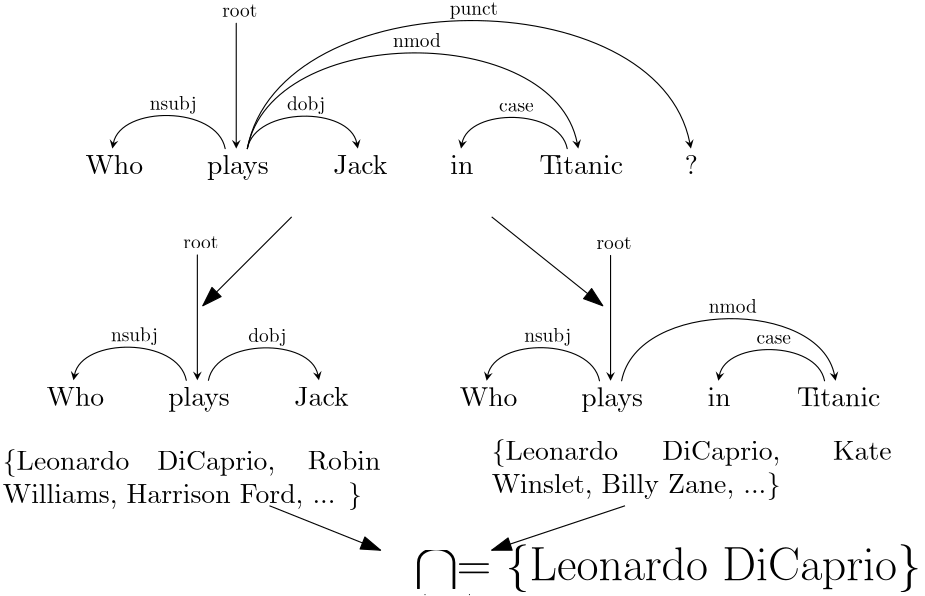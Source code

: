 <?xml version="1.0"?>
<!DOCTYPE ipe SYSTEM "ipe.dtd">
<ipe version="70107" creator="Ipe 7.1.10">
<info created="D:20160816214459" modified="D:20160816222625"/>
<ipestyle name="basic">
<symbol name="arrow/arc(spx)">
<path stroke="sym-stroke" fill="sym-stroke" pen="sym-pen">
0 0 m
-1 0.333 l
-1 -0.333 l
h
</path>
</symbol>
<symbol name="arrow/farc(spx)">
<path stroke="sym-stroke" fill="white" pen="sym-pen">
0 0 m
-1 0.333 l
-1 -0.333 l
h
</path>
</symbol>
<symbol name="arrow/ptarc(spx)">
<path stroke="sym-stroke" fill="sym-stroke" pen="sym-pen">
0 0 m
-1 0.333 l
-0.8 0 l
-1 -0.333 l
h
</path>
</symbol>
<symbol name="arrow/fptarc(spx)">
<path stroke="sym-stroke" fill="white" pen="sym-pen">
0 0 m
-1 0.333 l
-0.8 0 l
-1 -0.333 l
h
</path>
</symbol>
<symbol name="mark/circle(sx)" transformations="translations">
<path fill="sym-stroke">
0.6 0 0 0.6 0 0 e
0.4 0 0 0.4 0 0 e
</path>
</symbol>
<symbol name="mark/disk(sx)" transformations="translations">
<path fill="sym-stroke">
0.6 0 0 0.6 0 0 e
</path>
</symbol>
<symbol name="mark/fdisk(sfx)" transformations="translations">
<group>
<path fill="sym-fill">
0.5 0 0 0.5 0 0 e
</path>
<path fill="sym-stroke" fillrule="eofill">
0.6 0 0 0.6 0 0 e
0.4 0 0 0.4 0 0 e
</path>
</group>
</symbol>
<symbol name="mark/box(sx)" transformations="translations">
<path fill="sym-stroke" fillrule="eofill">
-0.6 -0.6 m
0.6 -0.6 l
0.6 0.6 l
-0.6 0.6 l
h
-0.4 -0.4 m
0.4 -0.4 l
0.4 0.4 l
-0.4 0.4 l
h
</path>
</symbol>
<symbol name="mark/square(sx)" transformations="translations">
<path fill="sym-stroke">
-0.6 -0.6 m
0.6 -0.6 l
0.6 0.6 l
-0.6 0.6 l
h
</path>
</symbol>
<symbol name="mark/fsquare(sfx)" transformations="translations">
<group>
<path fill="sym-fill">
-0.5 -0.5 m
0.5 -0.5 l
0.5 0.5 l
-0.5 0.5 l
h
</path>
<path fill="sym-stroke" fillrule="eofill">
-0.6 -0.6 m
0.6 -0.6 l
0.6 0.6 l
-0.6 0.6 l
h
-0.4 -0.4 m
0.4 -0.4 l
0.4 0.4 l
-0.4 0.4 l
h
</path>
</group>
</symbol>
<symbol name="mark/cross(sx)" transformations="translations">
<group>
<path fill="sym-stroke">
-0.43 -0.57 m
0.57 0.43 l
0.43 0.57 l
-0.57 -0.43 l
h
</path>
<path fill="sym-stroke">
-0.43 0.57 m
0.57 -0.43 l
0.43 -0.57 l
-0.57 0.43 l
h
</path>
</group>
</symbol>
<symbol name="arrow/fnormal(spx)">
<path stroke="sym-stroke" fill="white" pen="sym-pen">
0 0 m
-1 0.333 l
-1 -0.333 l
h
</path>
</symbol>
<symbol name="arrow/pointed(spx)">
<path stroke="sym-stroke" fill="sym-stroke" pen="sym-pen">
0 0 m
-1 0.333 l
-0.8 0 l
-1 -0.333 l
h
</path>
</symbol>
<symbol name="arrow/fpointed(spx)">
<path stroke="sym-stroke" fill="white" pen="sym-pen">
0 0 m
-1 0.333 l
-0.8 0 l
-1 -0.333 l
h
</path>
</symbol>
<symbol name="arrow/linear(spx)">
<path stroke="sym-stroke" pen="sym-pen">
-1 0.333 m
0 0 l
-1 -0.333 l
</path>
</symbol>
<symbol name="arrow/fdouble(spx)">
<path stroke="sym-stroke" fill="white" pen="sym-pen">
0 0 m
-1 0.333 l
-1 -0.333 l
h
-1 0 m
-2 0.333 l
-2 -0.333 l
h
</path>
</symbol>
<symbol name="arrow/double(spx)">
<path stroke="sym-stroke" fill="sym-stroke" pen="sym-pen">
0 0 m
-1 0.333 l
-1 -0.333 l
h
-1 0 m
-2 0.333 l
-2 -0.333 l
h
</path>
</symbol>
<pen name="heavier" value="0.8"/>
<pen name="fat" value="1.2"/>
<pen name="ultrafat" value="2"/>
<symbolsize name="large" value="5"/>
<symbolsize name="small" value="2"/>
<symbolsize name="tiny" value="1.1"/>
<arrowsize name="large" value="10"/>
<arrowsize name="small" value="5"/>
<arrowsize name="tiny" value="3"/>
<color name="red" value="1 0 0"/>
<color name="green" value="0 1 0"/>
<color name="blue" value="0 0 1"/>
<color name="yellow" value="1 1 0"/>
<color name="orange" value="1 0.647 0"/>
<color name="gold" value="1 0.843 0"/>
<color name="purple" value="0.627 0.125 0.941"/>
<color name="gray" value="0.745"/>
<color name="brown" value="0.647 0.165 0.165"/>
<color name="navy" value="0 0 0.502"/>
<color name="pink" value="1 0.753 0.796"/>
<color name="seagreen" value="0.18 0.545 0.341"/>
<color name="turquoise" value="0.251 0.878 0.816"/>
<color name="violet" value="0.933 0.51 0.933"/>
<color name="darkblue" value="0 0 0.545"/>
<color name="darkcyan" value="0 0.545 0.545"/>
<color name="darkgray" value="0.663"/>
<color name="darkgreen" value="0 0.392 0"/>
<color name="darkmagenta" value="0.545 0 0.545"/>
<color name="darkorange" value="1 0.549 0"/>
<color name="darkred" value="0.545 0 0"/>
<color name="lightblue" value="0.678 0.847 0.902"/>
<color name="lightcyan" value="0.878 1 1"/>
<color name="lightgray" value="0.827"/>
<color name="lightgreen" value="0.565 0.933 0.565"/>
<color name="lightyellow" value="1 1 0.878"/>
<dashstyle name="dashed" value="[4] 0"/>
<dashstyle name="dotted" value="[1 3] 0"/>
<dashstyle name="dash dotted" value="[4 2 1 2] 0"/>
<dashstyle name="dash dot dotted" value="[4 2 1 2 1 2] 0"/>
<textsize name="large" value="\large"/>
<textsize name="Large" value="\Large"/>
<textsize name="LARGE" value="\LARGE"/>
<textsize name="huge" value="\huge"/>
<textsize name="Huge" value="\Huge"/>
<textsize name="small" value="\small"/>
<textsize name="footnote" value="\footnotesize"/>
<textsize name="tiny" value="\tiny"/>
<textstyle name="center" begin="\begin{center}" end="\end{center}"/>
<textstyle name="itemize" begin="\begin{itemize}" end="\end{itemize}"/>
<textstyle name="item" begin="\begin{itemize}\item{}" end="\end{itemize}"/>
<gridsize name="4 pts" value="4"/>
<gridsize name="8 pts (~3 mm)" value="8"/>
<gridsize name="16 pts (~6 mm)" value="16"/>
<gridsize name="32 pts (~12 mm)" value="32"/>
<gridsize name="10 pts (~3.5 mm)" value="10"/>
<gridsize name="20 pts (~7 mm)" value="20"/>
<gridsize name="14 pts (~5 mm)" value="14"/>
<gridsize name="28 pts (~10 mm)" value="28"/>
<gridsize name="56 pts (~20 mm)" value="56"/>
<anglesize name="90 deg" value="90"/>
<anglesize name="60 deg" value="60"/>
<anglesize name="45 deg" value="45"/>
<anglesize name="30 deg" value="30"/>
<anglesize name="22.5 deg" value="22.5"/>
<opacity name="10%" value="0.1"/>
<opacity name="30%" value="0.3"/>
<opacity name="50%" value="0.5"/>
<opacity name="75%" value="0.75"/>
<tiling name="falling" angle="-60" step="4" width="1"/>
<tiling name="rising" angle="30" step="4" width="1"/>
</ipestyle>
<page>
<layer name="alpha"/>
<view layers="alpha" active="alpha"/>
<text layer="alpha" matrix="1 0 0 1 109.753 743.41" pos="0 0" stroke="0" type="label" width="20.756" height="6.918" depth="0" valign="baseline">Who</text>
<text matrix="1 0 0 1 153.529 743.41" pos="0 0" stroke="0" type="label" width="22.195" height="6.926" depth="1.93" valign="baseline">plays</text>
<text matrix="1 0 0 1 198.968 743.41" pos="0 0" stroke="0" type="label" width="19.51" height="6.918" depth="0" valign="baseline">Jack</text>
<text matrix="1 0 0 1 241.08 743.41" pos="0 0" stroke="0" type="label" width="8.302" height="6.654" depth="0" valign="baseline">in</text>
<text matrix="1 0 0 1 273.239 743.41" pos="0 0" stroke="0" type="label" width="7.195" height="6.808" depth="0" valign="baseline">T</text>
<text matrix="1 0 0 1 278.977 743.41" pos="0 0" stroke="0" type="label" width="24.353" height="6.654" depth="0" valign="baseline">itanic</text>
<text matrix="1 0 0 1 325.523 743.41" pos="0 0" stroke="0" type="label" width="4.705" height="6.918" depth="0" valign="baseline">?</text>
<path matrix="1 0 0 1 89.247 672.179" stroke="0" pen="0.398" cap="1">
70.8119 80.3967 m
67.7891 95.9473
33.2117 95.9473
30.5694 82.3542 c
</path>
<path matrix="1 0 0 1 89.247 672.179" fill="0" fillrule="wind">
30.1889 80.3967 m
32.3637 83.2243 l
30.5694 82.3542 l
29.2317 83.8331 l
</path>
<text matrix="0.7 0 0 0.7 132.948 766.592" pos="0 0" stroke="0" type="label" width="24.132" height="6.926" depth="1.93" valign="baseline">nsubj</text>
<path matrix="1 0 0 1 89.247 672.179" stroke="0" pen="0.398" cap="1">
78.7821 80.3967 m
81.743 95.6289
115.612 95.6289
118.193 82.3542 c
</path>
<path matrix="1 0 0 1 89.247 672.179" fill="0" fillrule="wind">
118.573 80.3967 m
119.53 83.8331 l
118.193 82.3542 l
116.398 83.2243 l
</path>
<text matrix="0.7 0 0 0.7 182.345 766.353" pos="0 0" stroke="0" type="label" width="19.649" height="6.926" depth="1.93" valign="baseline">dobj</text>
<path matrix="1 0 0 1 89.247 672.179" stroke="0" pen="0.398" cap="1">
78.7821 80.3967 m
87.6481 126.008
189.065 126.008
197.551 82.3542 c
</path>
<path matrix="1 0 0 1 89.247 672.179" fill="0" fillrule="wind">
197.931 80.3967 m
198.888 83.8331 l
197.551 82.3542 l
195.756 83.2243 l
</path>
<text matrix="0.7 0 0 0.7 220.454 789.137" pos="0 0" stroke="0" type="label" width="24.63" height="6.918" depth="0" valign="baseline">nmod</text>
<path matrix="1 0 0 1 89.247 672.179" stroke="0" pen="0.398" cap="1">
193.946 80.3967 m
191.101 95.0339
158.554 95.0339
156.09 82.3542 c
</path>
<path matrix="1 0 0 1 89.247 672.179" fill="0" fillrule="wind">
155.709 80.3967 m
157.884 83.2243 l
156.09 82.3542 l
154.752 83.8331 l
</path>
<text matrix="0.7 0 0 0.7 258.673 765.907" pos="0 0" stroke="0" type="label" width="17.767" height="4.289" depth="0" valign="baseline">case</text>
<path matrix="1 0 0 1 89.247 672.179" stroke="0" pen="0.398" cap="1">
78.7821 80.3967 m
90.666 141.534
226.605 141.534
238.109 82.3542 c
</path>
<path matrix="1 0 0 1 89.247 672.179" fill="0" fillrule="wind">
238.489 80.3967 m
239.446 83.833 l
238.109 82.3542 l
236.314 83.2243 l
</path>
<text matrix="0.7 0 0 0.7 240.909 800.782" pos="0 0" stroke="0" type="label" width="24.907" height="6.135" depth="1.93" valign="baseline">punct</text>
<text matrix="0.7 0 0 0.7 158.989 800.039" pos="0 0" stroke="0" type="label" width="18.016" height="6.128" depth="0" valign="baseline">root</text>
<path matrix="1 0 0 1 89.247 672.179" stroke="0" pen="0.398" cap="1">
74.797 125.507 m
74.797 82.3892 l
</path>
<path matrix="1 0 0 1 89.247 672.179" fill="0" fillrule="wind">
74.797 80.3967 m
76.391 83.5847 l
74.797 82.3892 l
73.203 83.5847 l
</path>
<text matrix="1 0 0 1 95.753 660.006" pos="0 0" stroke="0" type="label" width="20.756" height="6.918" depth="0" valign="baseline">Who</text>
<text matrix="1 0 0 1 139.529 660.006" pos="0 0" stroke="0" type="label" width="22.195" height="6.926" depth="1.93" valign="baseline">plays</text>
<text matrix="1 0 0 1 184.968 660.006" pos="0 0" stroke="0" type="label" width="19.51" height="6.918" depth="0" valign="baseline">Jack</text>
<path matrix="1 0 0 1 75.247 581.179" stroke="0" pen="0.398" cap="1">
70.8118 87.9927 m
67.789 103.543
33.2116 103.543
30.5693 89.9502 c
</path>
<path matrix="1 0 0 1 75.247 581.179" fill="0" fillrule="wind">
30.1888 87.9927 m
32.3636 90.8203 l
30.5693 89.9502 l
29.2316 91.4291 l
</path>
<text matrix="0.7 0 0 0.7 118.948 683.188" pos="0 0" stroke="0" type="label" width="24.132" height="6.926" depth="1.93" valign="baseline">nsubj</text>
<path matrix="1 0 0 1 75.247 581.179" stroke="0" pen="0.398" cap="1">
78.782 87.9927 m
81.7429 103.225
115.612 103.225
118.193 89.9502 c
</path>
<path matrix="1 0 0 1 75.247 581.179" fill="0" fillrule="wind">
118.573 87.9927 m
119.53 91.4291 l
118.192 89.9502 l
116.398 90.8203 l
</path>
<text matrix="0.7 0 0 0.7 168.345 682.949" pos="0 0" stroke="0" type="label" width="19.649" height="6.926" depth="1.93" valign="baseline">dobj</text>
<text matrix="0.7 0 0 0.7 144.989 716.635" pos="0 0" stroke="0" type="label" width="18.016" height="6.128" depth="0" valign="baseline">root</text>
<path matrix="1 0 0 1 75.247 581.179" stroke="0" pen="0.398" cap="1">
74.7969 133.103 m
74.7969 89.9852 l
</path>
<path matrix="1 0 0 1 75.247 581.179" fill="0" fillrule="wind">
74.7969 87.9927 m
76.3909 91.1807 l
74.7969 89.9852 l
73.2029 91.1807 l
</path>
<path stroke="black" arrow="normal/normal">
184 728 m
152 696 l
</path>
<path stroke="black" arrow="normal/normal">
256 728 m
296 696 l
</path>
<text matrix="1 0 0 1 244.506 659.827" pos="0 0" stroke="0" type="label" width="20.756" height="6.918" depth="0" valign="baseline">Who</text>
<text matrix="1 0 0 1 288.282 659.827" pos="0 0" stroke="0" type="label" width="22.195" height="6.926" depth="1.93" valign="baseline">plays</text>
<text matrix="1 0 0 1 333.721 659.827" pos="0 0" stroke="0" type="label" width="8.302" height="6.654" depth="0" valign="baseline">in</text>
<text matrix="1 0 0 1 365.881 659.827" pos="0 0" stroke="0" type="label" width="7.195" height="6.808" depth="0" valign="baseline">T</text>
<text matrix="1 0 0 1 371.619 659.827" pos="0 0" stroke="0" type="label" width="24.353" height="6.654" depth="0" valign="baseline">itanic</text>
<path matrix="1 0 0 1 224 581" stroke="0" pen="0.398" cap="1">
70.8121 87.9927 m
67.7893 103.543
33.2119 103.543
30.5696 89.9502 c
</path>
<path matrix="1 0 0 1 224 581" fill="0" fillrule="wind">
30.1891 87.9927 m
32.3639 90.8203 l
30.5696 89.9502 l
29.2319 91.4291 l
</path>
<text matrix="0.7 0 0 0.7 267.701 683.009" pos="0 0" stroke="0" type="label" width="24.132" height="6.926" depth="1.93" valign="baseline">nsubj</text>
<path matrix="1 0 0 1 224 581" stroke="0" pen="0.398" cap="1">
78.7823 87.9927 m
84.5146 117.483
150.086 117.483
155.438 89.9502 c
</path>
<path matrix="1 0 0 1 224 581" fill="0" fillrule="wind">
155.819 87.9927 m
156.776 91.4291 l
155.438 89.9502 l
153.644 90.8203 l
</path>
<text matrix="0.7 0 0 0.7 334.151 693.463" pos="0 0" stroke="0" type="label" width="24.63" height="6.918" depth="0" valign="baseline">nmod</text>
<path matrix="1 0 0 1 224 581" stroke="0" pen="0.398" cap="1">
151.834 87.9927 m
148.989 102.63
116.442 102.63
113.977 89.9502 c
</path>
<path matrix="1 0 0 1 224 581" fill="0" fillrule="wind">
113.597 87.9927 m
115.772 90.8203 l
113.977 89.9502 l
112.64 91.4291 l
</path>
<text matrix="0.7 0 0 0.7 351.314 682.324" pos="0 0" stroke="0" type="label" width="17.767" height="4.289" depth="0" valign="baseline">case</text>
<text matrix="0.7 0 0 0.7 293.742 716.456" pos="0 0" stroke="0" type="label" width="18.016" height="6.128" depth="0" valign="baseline">root</text>
<path matrix="1 0 0 1 224 581" stroke="0" pen="0.398" cap="1">
74.7972 133.103 m
74.7972 89.9852 l
</path>
<path matrix="1 0 0 1 224 581" fill="0" fillrule="wind">
74.7972 87.9927 m
76.3912 91.1807 l
74.7972 89.9852 l
73.2032 91.1807 l
</path>
<text matrix="12.3358 0 0 0.944845 -1104.24 54.8736" transformations="translations" pos="96 624" stroke="black" type="minipage" width="136" height="13.448" depth="8.47" valign="top">\{Leonardo DiCaprio, Robin Williams, Harrison Ford, ... \}</text>
<text matrix="1 0 0 1 -16 24" transformations="translations" pos="272 624" stroke="black" type="minipage" width="144" height="13.448" depth="8.47" valign="top">\{Leonardo DiCaprio, Kate Winslet, Billy Zane, ...\}</text>
<text matrix="1 0 0 1 0 16" transformations="translations" pos="208 592" stroke="black" type="minipage" width="56" height="9.371" depth="4.4" valign="top" size="Huge" style="center">$\cap$</text>
<path matrix="1 0 0 1 0 16" stroke="black" cap="1">
232 576 m
232 576 l
</path>
<path matrix="1 0 0 1 0 16" stroke="black" cap="1">
248 576 m
248 576 l
</path>
<path matrix="1 0 0 1 0 16" stroke="black" arrow="normal/normal">
304 608 m
256 592 l
</path>
<text matrix="0.560458 0 0 0.297866 82.0129 420.866" transformations="translations" pos="288 592" stroke="black" type="label" width="167.219" height="12.915" depth="4.3" valign="baseline" size="LARGE">= \{Leonardo DiCaprio\}</text>
<path matrix="1 0 0 1 0 16" stroke="black" arrow="normal/normal">
176 608 m
216 592 l
</path>
</page>
</ipe>
